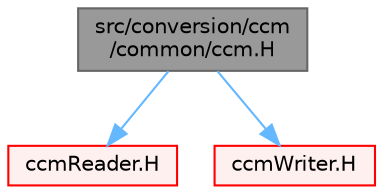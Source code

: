 digraph "src/conversion/ccm/common/ccm.H"
{
 // LATEX_PDF_SIZE
  bgcolor="transparent";
  edge [fontname=Helvetica,fontsize=10,labelfontname=Helvetica,labelfontsize=10];
  node [fontname=Helvetica,fontsize=10,shape=box,height=0.2,width=0.4];
  Node1 [id="Node000001",label="src/conversion/ccm\l/common/ccm.H",height=0.2,width=0.4,color="gray40", fillcolor="grey60", style="filled", fontcolor="black",tooltip="Reader/writer for handling ccm files."];
  Node1 -> Node2 [id="edge1_Node000001_Node000002",color="steelblue1",style="solid",tooltip=" "];
  Node2 [id="Node000002",label="ccmReader.H",height=0.2,width=0.4,color="red", fillcolor="#FFF0F0", style="filled",URL="$ccmReader_8H.html",tooltip=" "];
  Node1 -> Node300 [id="edge2_Node000001_Node000300",color="steelblue1",style="solid",tooltip=" "];
  Node300 [id="Node000300",label="ccmWriter.H",height=0.2,width=0.4,color="red", fillcolor="#FFF0F0", style="filled",URL="$ccmWriter_8H.html",tooltip=" "];
}
